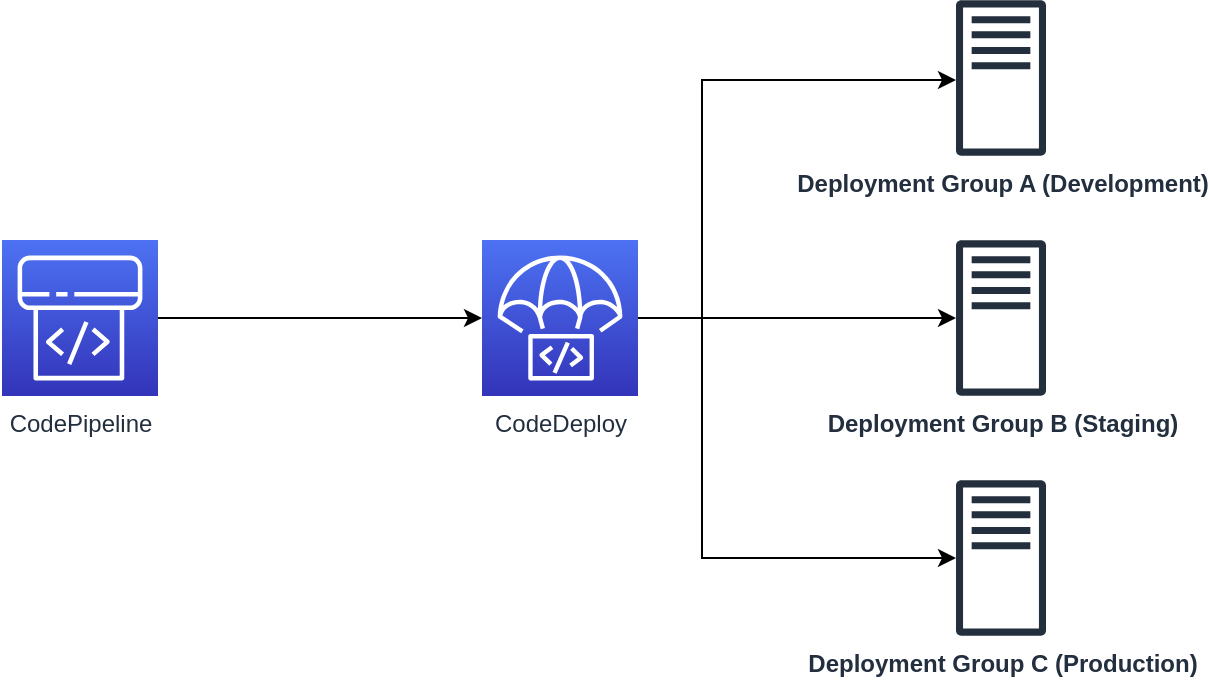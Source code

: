 <mxfile version="21.5.1" type="device">
  <diagram name="Page-1" id="1TVm-nP-rbJs13wTabHx">
    <mxGraphModel dx="778" dy="831" grid="1" gridSize="10" guides="1" tooltips="1" connect="1" arrows="1" fold="1" page="1" pageScale="1" pageWidth="827" pageHeight="1169" math="0" shadow="0">
      <root>
        <mxCell id="0" />
        <mxCell id="1" parent="0" />
        <mxCell id="Z7HmpoJIEvXpbC2jklkq-6" style="edgeStyle=orthogonalEdgeStyle;rounded=0;orthogonalLoop=1;jettySize=auto;html=1;" edge="1" parent="1" source="Z7HmpoJIEvXpbC2jklkq-1" target="Z7HmpoJIEvXpbC2jklkq-4">
          <mxGeometry relative="1" as="geometry" />
        </mxCell>
        <mxCell id="Z7HmpoJIEvXpbC2jklkq-8" style="edgeStyle=orthogonalEdgeStyle;rounded=0;orthogonalLoop=1;jettySize=auto;html=1;" edge="1" parent="1" source="Z7HmpoJIEvXpbC2jklkq-1" target="Z7HmpoJIEvXpbC2jklkq-3">
          <mxGeometry relative="1" as="geometry">
            <Array as="points">
              <mxPoint x="610" y="309" />
              <mxPoint x="610" y="190" />
            </Array>
          </mxGeometry>
        </mxCell>
        <mxCell id="Z7HmpoJIEvXpbC2jklkq-9" style="edgeStyle=orthogonalEdgeStyle;rounded=0;orthogonalLoop=1;jettySize=auto;html=1;" edge="1" parent="1" source="Z7HmpoJIEvXpbC2jklkq-1" target="Z7HmpoJIEvXpbC2jklkq-5">
          <mxGeometry relative="1" as="geometry">
            <Array as="points">
              <mxPoint x="610" y="309" />
              <mxPoint x="610" y="429" />
            </Array>
          </mxGeometry>
        </mxCell>
        <mxCell id="Z7HmpoJIEvXpbC2jklkq-1" value="CodeDeploy" style="sketch=0;points=[[0,0,0],[0.25,0,0],[0.5,0,0],[0.75,0,0],[1,0,0],[0,1,0],[0.25,1,0],[0.5,1,0],[0.75,1,0],[1,1,0],[0,0.25,0],[0,0.5,0],[0,0.75,0],[1,0.25,0],[1,0.5,0],[1,0.75,0]];outlineConnect=0;fontColor=#232F3E;gradientColor=#4D72F3;gradientDirection=north;fillColor=#3334B9;strokeColor=#ffffff;dashed=0;verticalLabelPosition=bottom;verticalAlign=top;align=center;html=1;fontSize=12;fontStyle=0;aspect=fixed;shape=mxgraph.aws4.resourceIcon;resIcon=mxgraph.aws4.codedeploy;" vertex="1" parent="1">
          <mxGeometry x="500" y="270" width="78" height="78" as="geometry" />
        </mxCell>
        <mxCell id="Z7HmpoJIEvXpbC2jklkq-7" style="edgeStyle=orthogonalEdgeStyle;rounded=0;orthogonalLoop=1;jettySize=auto;html=1;" edge="1" parent="1" source="Z7HmpoJIEvXpbC2jklkq-2" target="Z7HmpoJIEvXpbC2jklkq-1">
          <mxGeometry relative="1" as="geometry" />
        </mxCell>
        <mxCell id="Z7HmpoJIEvXpbC2jklkq-2" value="CodePipeline" style="sketch=0;points=[[0,0,0],[0.25,0,0],[0.5,0,0],[0.75,0,0],[1,0,0],[0,1,0],[0.25,1,0],[0.5,1,0],[0.75,1,0],[1,1,0],[0,0.25,0],[0,0.5,0],[0,0.75,0],[1,0.25,0],[1,0.5,0],[1,0.75,0]];outlineConnect=0;fontColor=#232F3E;gradientColor=#4D72F3;gradientDirection=north;fillColor=#3334B9;strokeColor=#ffffff;dashed=0;verticalLabelPosition=bottom;verticalAlign=top;align=center;html=1;fontSize=12;fontStyle=0;aspect=fixed;shape=mxgraph.aws4.resourceIcon;resIcon=mxgraph.aws4.codepipeline;" vertex="1" parent="1">
          <mxGeometry x="260" y="270" width="78" height="78" as="geometry" />
        </mxCell>
        <mxCell id="Z7HmpoJIEvXpbC2jklkq-3" value="Deployment Group A (Development)" style="sketch=0;outlineConnect=0;fontColor=#232F3E;gradientColor=none;fillColor=#232F3D;strokeColor=none;dashed=0;verticalLabelPosition=bottom;verticalAlign=top;align=center;html=1;fontSize=12;fontStyle=1;aspect=fixed;pointerEvents=1;shape=mxgraph.aws4.traditional_server;" vertex="1" parent="1">
          <mxGeometry x="737" y="150" width="45" height="78" as="geometry" />
        </mxCell>
        <mxCell id="Z7HmpoJIEvXpbC2jklkq-4" value="Deployment Group B (Staging)" style="sketch=0;outlineConnect=0;fontColor=#232F3E;gradientColor=none;fillColor=#232F3D;strokeColor=none;dashed=0;verticalLabelPosition=bottom;verticalAlign=top;align=center;html=1;fontSize=12;fontStyle=1;aspect=fixed;pointerEvents=1;shape=mxgraph.aws4.traditional_server;" vertex="1" parent="1">
          <mxGeometry x="737" y="270" width="45" height="78" as="geometry" />
        </mxCell>
        <mxCell id="Z7HmpoJIEvXpbC2jklkq-5" value="Deployment Group C (Production)" style="sketch=0;outlineConnect=0;fontColor=#232F3E;gradientColor=none;fillColor=#232F3D;strokeColor=none;dashed=0;verticalLabelPosition=bottom;verticalAlign=top;align=center;html=1;fontSize=12;fontStyle=1;aspect=fixed;pointerEvents=1;shape=mxgraph.aws4.traditional_server;" vertex="1" parent="1">
          <mxGeometry x="737" y="390" width="45" height="78" as="geometry" />
        </mxCell>
      </root>
    </mxGraphModel>
  </diagram>
</mxfile>

